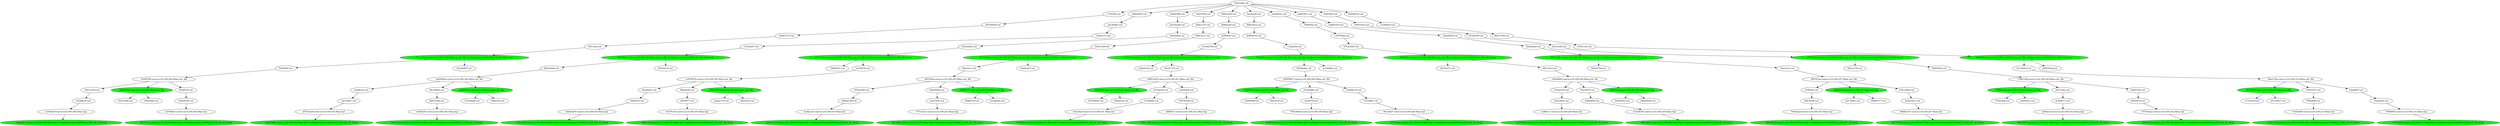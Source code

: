 strict digraph "reflow flowgraph sha256:cbdfbcbd19b6babc9e0499b1729a2b125bcbb8c05296638291e258ef84bb1d99" {
// Node definitions.
"00de11f7-val-";
"01ff5dd3-val-";
"02586ea5-val-";
"02732dae-intern-n10.r09.s08.Main.fq1-s3://niema-test/n10/r09/n10.r09.s08_R1.fastq" [
fillcolor=green
style=filled
];
"044b5170-val-";
"05cd109b-val-";
"08b2dbdd-val-";
"08ee5ccc-val-";
"09fc7637-intern-n10.r09.s02.Main.fq2-s3://niema-test/n10/r09/n10.r09.s02_R2.fastq" [
fillcolor=green
style=filled
];
"0d27b96c-intern-n10.r09.s04.Main.fq1-s3://niema-test/n10/r09/n10.r09.s04_R1.fastq" [
fillcolor=green
style=filled
];
"0debba94-coerce-n10.r09.s05.Main.fq1";
"0ea08a9e-val-";
"0eddea67-val-";
"13791ffe-val-";
"148756aa-val-";
"1c741839-val-";
"1d174dbc-val-";
"1da0b3ec-val-";
"1e05fd04-intern-n10.r09.s09.Main.fq1-s3://niema-test/n10/r09/n10.r09.s09_R1.fastq" [
fillcolor=green
style=filled
];
"1eae40d2-val-";
"209a5bd3-val-";
"21c3d002-val-";
"22bec776-val-";
"246aa0e8-exec-n10.r09.s07.Main.out_file" [
fillcolor=green
style=filled
];
"24e8c4d8-val-";
"2623637c-val-";
"266a472d-val-";
"268254a8-val-";
"26d82a6a-val-";
"29135837-val-";
"2abb2e54-val-";
"2b378768-intern-n10.r09.s07.Main.fq1-s3://niema-test/n10/r09/n10.r09.s07_R1.fastq" [
fillcolor=green
style=filled
];
"2cfd9798-coerce-n10.r09.s06.Main.out_file";
"2e9deccd-coerce-n10.r09.s02.Main.fq2";
"2ef890dc-val-";
"304a7e09-val-";
"30829c00-val-";
"30a384f5-exec-n10.r09.s08.Main.out_file" [
fillcolor=green
style=filled
];
"3139dd8c-val-";
"3407b399-val-";
"34dc978e-val-";
"36f191aa-coerce-n10.r09.s07.Main.out_file";
"37138529-exec-n10.r09.s10.Main.out_file" [
fillcolor=green
style=filled
];
"384b672f-val-";
"3da12ece-val-";
"3f0c464c-intern-n10.r09.s09.Main.fq2-s3://niema-test/n10/r09/n10.r09.s09_R2.fastq" [
fillcolor=green
style=filled
];
"40013d1d-val-";
"4143dbd8-val-";
"41ed920e-val-";
"43b1a826-val-";
"467b00e8-val-";
"46830639-intern-n10.r09.s07.Main.fq2-s3://niema-test/n10/r09/n10.r09.s07_R2.fastq" [
fillcolor=green
style=filled
];
"496823e7-coerce-n10.r09.s07.Main.fq1";
"4a11fb07-val-";
"4a4fac2b-coerce-n10.r09.s03.Main.fq1";
"4faec78a-coerce-n10.r09.s10.Main.out_file";
"5269099f-val-";
"54fcb53f-val-";
"556b8dda-val-";
"578bac3b-exec-n10.r09.s02.Main.out_file" [
fillcolor=green
style=filled
];
"5c0faf60-val-";
"5c8d5082-exec-n10.r09.s06.Main.out_file" [
fillcolor=green
style=filled
];
"5d46a7d8-val-";
"5e683034-intern-n10.r09.s02.Main.fq1-s3://niema-test/n10/r09/n10.r09.s02_R1.fastq" [
fillcolor=green
style=filled
];
"5fb57b0e-extern-n10.r09.s04.Main.cp_out_file-s3://niema-test/n10/r09/n10.r09.s04.tar.gz" [
fillcolor=green
style=filled
];
"6332d682-val-";
"64c209ba-val-";
"65760665-val-";
"662cce78-val-";
"6826a41d-val-";
"6991f162-val-";
"69fa4cc2-val-";
"7096ef19-val-";
"709a42af-coerce-n10.r09.s07.Main.fq2";
"71aa04c8-extern-n10.r09.s06.Main.cp_out_file-s3://niema-test/n10/r09/n10.r09.s06.tar.gz" [
fillcolor=green
style=filled
];
"720318f2-val-";
"72204131-val-";
"72980b31-val-";
"7340107c-val-";
"738b7e8f-coerce-n10.r09.s02.Main.out_file";
"75f9df68-coerce-n10.r09.s10.Main.fq2";
"765c9bb6-coerce-n10.r09.s08.Main.fq2";
"7751423c-coerce-n10.r09.s03.Main.fq2";
"7bc71b4e-extern-n10.r09.s03.Main.cp_out_file-s3://niema-test/n10/r09/n10.r09.s03.tar.gz" [
fillcolor=green
style=filled
];
"7c65bb68-coerce-n10.r09.s10.Main.fq1";
"7c7fe642-intern-n10.r09.s01.Main.fq1-s3://niema-test/n10/r09/n10.r09.s01_R1.fastq" [
fillcolor=green
style=filled
];
"7d7cb8f1-val-";
"7f062f5a-val-";
"7f72e5b8-val-";
"7ff0a686-val-";
"81d0270d-val-";
"833d93f9-val-";
"83c511ae-intern-n10.r09.s06.Main.fq1-s3://niema-test/n10/r09/n10.r09.s06_R1.fastq" [
fillcolor=green
style=filled
];
"845fd5b3-val-";
"85dff006-exec-n10.r09.s01.Main.out_file" [
fillcolor=green
style=filled
];
"87023625-val-";
"87b5e489-val-";
"886ce6ca-val-";
"891af6a7-coerce-n10.r09.s08.Main.fq1";
"8b8a1e1c-val-";
"8bc9a62c-val-";
"8bee7544-val-";
"909ec6e4-val-";
"90f459d3-val-";
"92d8cfc9-intern-n10.r09.s08.Main.fq2-s3://niema-test/n10/r09/n10.r09.s08_R2.fastq" [
fillcolor=green
style=filled
];
"933bc07b-val-";
"940b5717-val-";
"942d564a-val-";
"94bf9943-extern-n10.r09.s10.Main.cp_out_file-s3://niema-test/n10/r09/n10.r09.s10.tar.gz" [
fillcolor=green
style=filled
];
"95ef87f2-val-";
"9757bba2-coerce-n10.r09.s02.Main.fq1";
"97ac9975-val-";
"9acdee4f-val-";
"9c53acbb-val-";
"9c57b31b-coerce-n10.r09.s05.Main.fq2";
"9e8b9416-val-";
"9f8aab2d-val-";
"a12c3c22-intern-n10.r09.s10.Main.fq1-s3://niema-test/n10/r09/n10.r09.s10_R1.fastq" [
fillcolor=green
style=filled
];
"a25e04cb-val-";
"a35111dc-extern-n10.r09.s05.Main.cp_out_file-s3://niema-test/n10/r09/n10.r09.s05.tar.gz" [
fillcolor=green
style=filled
];
"a3af453f-val-";
"a5f39f77-val-";
"a6c8002c-val-";
"a6c91725-val-";
"a76511bc-val-";
"a7a06eb5-val-";
"a87987af-extern-n10.r09.s02.Main.cp_out_file-s3://niema-test/n10/r09/n10.r09.s02.tar.gz" [
fillcolor=green
style=filled
];
"a96452cc-val-";
"aa15bb8c-val-";
"ac2b9915-exec-n10.r09.s04.Main.out_file" [
fillcolor=green
style=filled
];
"ad5c5d36-intern-n10.r09.s05.Main.fq1-s3://niema-test/n10/r09/n10.r09.s05_R1.fastq" [
fillcolor=green
style=filled
];
"ad85041c-val-";
"af05a474-val-";
"b02c822f-coerce-n10.r09.s01.Main.fq1";
"b05266b2-val-";
"b1d38c65-coerce-n10.r09.s09.Main.fq2";
"b20810c5-val-";
"b24c1010-intern-n10.r09.s03.Main.fq1-s3://niema-test/n10/r09/n10.r09.s03_R1.fastq" [
fillcolor=green
style=filled
];
"b289bc16-val-";
"b2adb967-val-";
"b410a294-val-";
"b4509f47-coerce-n10.r09.s08.Main.out_file";
"b4b02648-val-";
"b872f3aa-coerce-n10.r09.s03.Main.out_file";
"bd8e6f58-val-";
"bdca38ac-val-";
"be4982be-coerce-n10.r09.s04.Main.out_file";
"be923a51-val-";
"be9f2b71-exec-n10.r09.s03.Main.out_file" [
fillcolor=green
style=filled
];
"bf331abc-val-";
"c2976b4e-coerce-n10.r09.s06.Main.fq1";
"c3d2ef0a-val-";
"c40010c0-val-";
"c5fd4364-val-";
"c8dfa5c8-val-";
"c96e1188-intern-n10.r09.s01.Main.fq2-s3://niema-test/n10/r09/n10.r09.s01_R2.fastq" [
fillcolor=green
style=filled
];
"c98ce8d2-val-";
"c9e9dfb9-coerce-n10.r09.s09.Main.out_file";
"ca74bd3f-coerce-n10.r09.s06.Main.fq2";
"ce9f8c1c-coerce-n10.r09.s09.Main.fq1";
"cf5837f5-exec-n10.r09.s05.Main.out_file" [
fillcolor=green
style=filled
];
"d020ad0a-val-";
"d3cc5c9d-val-";
"d4f61a45-coerce-n10.r09.s01.Main.out_file";
"d4ff457c-coerce-n10.r09.s01.Main.fq2";
"d54d0910-val-";
"d6b7ac8d-val-";
"d76324a9-coerce-n10.r09.s04.Main.fq1";
"dbbf5d3c-extern-n10.r09.s09.Main.cp_out_file-s3://niema-test/n10/r09/n10.r09.s09.tar.gz" [
fillcolor=green
style=filled
];
"dc009c11-val-";
"df461c8b-extern-n10.r09.s07.Main.cp_out_file-s3://niema-test/n10/r09/n10.r09.s07.tar.gz" [
fillcolor=green
style=filled
];
"df6125e3-val-";
"e19df255-coerce-n10.r09.s04.Main.fq2";
"e774a0f2-intern-n10.r09.s10.Main.fq2-s3://niema-test/n10/r09/n10.r09.s10_R2.fastq" [
fillcolor=green
style=filled
];
"e7b16e87-val-";
"e8aaaf2c-intern-n10.r09.s06.Main.fq2-s3://niema-test/n10/r09/n10.r09.s06_R2.fastq" [
fillcolor=green
style=filled
];
"eaca744c-val-";
"ec953879-coerce-n10.r09.s05.Main.out_file";
"ee74c31d-extern-n10.r09.s01.Main.cp_out_file-s3://niema-test/n10/r09/n10.r09.s01.tar.gz" [
fillcolor=green
style=filled
];
"eed3dd9b-val-";
"ef00c334-intern-n10.r09.s05.Main.fq2-s3://niema-test/n10/r09/n10.r09.s05_R2.fastq" [
fillcolor=green
style=filled
];
"f39c0442-exec-n10.r09.s09.Main.out_file" [
fillcolor=green
style=filled
];
"f7a4fd2a-extern-n10.r09.s08.Main.cp_out_file-s3://niema-test/n10/r09/n10.r09.s08.tar.gz" [
fillcolor=green
style=filled
];
"f9122322-intern-n10.r09.s04.Main.fq2-s3://niema-test/n10/r09/n10.r09.s04_R2.fastq" [
fillcolor=green
style=filled
];
"fa10047b-val-";
"fa1cf845-intern-n10.r09.s03.Main.fq2-s3://niema-test/n10/r09/n10.r09.s03_R2.fastq" [
fillcolor=green
style=filled
];
"fa9ad0f7-val-";
"fb8c5e54-val-";
"fc611daf-val-";
"fdd852a0-val-";
"fdd8702e-val-";

// Edge definitions.
"00de11f7-val-" -> "8b8a1e1c-val-" [dynamic=false];
"01ff5dd3-val-" -> "fb8c5e54-val-" [dynamic=false];
"02586ea5-val-" -> "ca74bd3f-coerce-n10.r09.s06.Main.fq2" [dynamic=false];
"044b5170-val-" -> "fc611daf-val-" [dynamic=false];
"08b2dbdd-val-" -> "be4982be-coerce-n10.r09.s04.Main.out_file" [dynamic=false];
"08ee5ccc-val-" -> "b872f3aa-coerce-n10.r09.s03.Main.out_file" [dynamic=false];
"0debba94-coerce-n10.r09.s05.Main.fq1" -> "ad5c5d36-intern-n10.r09.s05.Main.fq1-s3://niema-test/n10/r09/n10.r09.s05_R1.fastq" [dynamic=false];
"0ea08a9e-val-" -> "26d82a6a-val-" [dynamic=false];
"13791ffe-val-" -> "467b00e8-val-" [dynamic=false];
"148756aa-val-" -> "87023625-val-" [dynamic=false];
"1da0b3ec-val-" -> "4a11fb07-val-" [dynamic=false];
"1eae40d2-val-" -> "75f9df68-coerce-n10.r09.s10.Main.fq2" [dynamic=false];
"209a5bd3-val-" -> "aa15bb8c-val-" [dynamic=false];
"21c3d002-val-" -> "4faec78a-coerce-n10.r09.s10.Main.out_file" [dynamic=false];
"246aa0e8-exec-n10.r09.s07.Main.out_file" -> "1d174dbc-val-" [
dynamic=true
color=blue
];
"246aa0e8-exec-n10.r09.s07.Main.out_file" -> "940b5717-val-" [
dynamic=true
color=blue
];
"24e8c4d8-val-" -> "b410a294-val-" [dynamic=false];
"26d82a6a-val-" -> "df461c8b-extern-n10.r09.s07.Main.cp_out_file-s3://niema-test/n10/r09/n10.r09.s07.tar.gz" [dynamic=false];
"2cfd9798-coerce-n10.r09.s06.Main.out_file" -> "40013d1d-val-" [dynamic=false];
"2cfd9798-coerce-n10.r09.s06.Main.out_file" -> "5c8d5082-exec-n10.r09.s06.Main.out_file" [
dynamic=true
color=blue
];
"2cfd9798-coerce-n10.r09.s06.Main.out_file" -> "95ef87f2-val-" [dynamic=false];
"2e9deccd-coerce-n10.r09.s02.Main.fq2" -> "09fc7637-intern-n10.r09.s02.Main.fq2-s3://niema-test/n10/r09/n10.r09.s02_R2.fastq" [dynamic=false];
"2ef890dc-val-" -> "81d0270d-val-" [dynamic=false];
"304a7e09-val-" -> "7bc71b4e-extern-n10.r09.s03.Main.cp_out_file-s3://niema-test/n10/r09/n10.r09.s03.tar.gz" [dynamic=false];
"30829c00-val-" -> "c2976b4e-coerce-n10.r09.s06.Main.fq1" [dynamic=false];
"30a384f5-exec-n10.r09.s08.Main.out_file" -> "5269099f-val-" [
dynamic=true
color=blue
];
"30a384f5-exec-n10.r09.s08.Main.out_file" -> "54fcb53f-val-" [
dynamic=true
color=blue
];
"3139dd8c-val-" -> "b02c822f-coerce-n10.r09.s01.Main.fq1" [dynamic=false];
"3407b399-val-" -> "d4ff457c-coerce-n10.r09.s01.Main.fq2" [dynamic=false];
"34dc978e-val-" -> "00de11f7-val-" [dynamic=false];
"36f191aa-coerce-n10.r09.s07.Main.out_file" -> "01ff5dd3-val-" [dynamic=false];
"36f191aa-coerce-n10.r09.s07.Main.out_file" -> "246aa0e8-exec-n10.r09.s07.Main.out_file" [
dynamic=true
color=blue
];
"36f191aa-coerce-n10.r09.s07.Main.out_file" -> "43b1a826-val-" [dynamic=false];
"37138529-exec-n10.r09.s10.Main.out_file" -> "1c741839-val-" [
dynamic=true
color=blue
];
"37138529-exec-n10.r09.s10.Main.out_file" -> "29135837-val-" [
dynamic=true
color=blue
];
"3da12ece-val-" -> "36f191aa-coerce-n10.r09.s07.Main.out_file" [dynamic=false];
"40013d1d-val-" -> "02586ea5-val-" [dynamic=false];
"43b1a826-val-" -> "be923a51-val-" [dynamic=false];
"467b00e8-val-" -> "044b5170-val-" [dynamic=false];
"496823e7-coerce-n10.r09.s07.Main.fq1" -> "2b378768-intern-n10.r09.s07.Main.fq1-s3://niema-test/n10/r09/n10.r09.s07_R1.fastq" [dynamic=false];
"4a11fb07-val-" -> "d76324a9-coerce-n10.r09.s04.Main.fq1" [dynamic=false];
"4a4fac2b-coerce-n10.r09.s03.Main.fq1" -> "b24c1010-intern-n10.r09.s03.Main.fq1-s3://niema-test/n10/r09/n10.r09.s03_R1.fastq" [dynamic=false];
"4faec78a-coerce-n10.r09.s10.Main.out_file" -> "37138529-exec-n10.r09.s10.Main.out_file" [
dynamic=true
color=blue
];
"4faec78a-coerce-n10.r09.s10.Main.out_file" -> "7340107c-val-" [dynamic=false];
"4faec78a-coerce-n10.r09.s10.Main.out_file" -> "fa9ad0f7-val-" [dynamic=false];
"556b8dda-val-" -> "b4509f47-coerce-n10.r09.s08.Main.out_file" [dynamic=false];
"578bac3b-exec-n10.r09.s02.Main.out_file" -> "7f72e5b8-val-" [
dynamic=true
color=blue
];
"578bac3b-exec-n10.r09.s02.Main.out_file" -> "a96452cc-val-" [
dynamic=true
color=blue
];
"5c0faf60-val-" -> "2cfd9798-coerce-n10.r09.s06.Main.out_file" [dynamic=false];
"5c8d5082-exec-n10.r09.s06.Main.out_file" -> "05cd109b-val-" [
dynamic=true
color=blue
];
"5c8d5082-exec-n10.r09.s06.Main.out_file" -> "c98ce8d2-val-" [
dynamic=true
color=blue
];
"5d46a7d8-val-" -> "4a4fac2b-coerce-n10.r09.s03.Main.fq1" [dynamic=false];
"5fb57b0e-extern-n10.r09.s04.Main.cp_out_file-s3://niema-test/n10/r09/n10.r09.s04.tar.gz" -> "08b2dbdd-val-" [dynamic=false];
"5fb57b0e-extern-n10.r09.s04.Main.cp_out_file-s3://niema-test/n10/r09/n10.r09.s04.tar.gz" -> "6826a41d-val-" [
dynamic=true
color=blue
];
"6332d682-val-" -> "a3af453f-val-" [dynamic=false];
"64c209ba-val-" -> "d6b7ac8d-val-" [dynamic=false];
"6991f162-val-" -> "833d93f9-val-" [dynamic=false];
"7096ef19-val-" -> "0debba94-coerce-n10.r09.s05.Main.fq1" [dynamic=false];
"709a42af-coerce-n10.r09.s07.Main.fq2" -> "46830639-intern-n10.r09.s07.Main.fq2-s3://niema-test/n10/r09/n10.r09.s07_R2.fastq" [dynamic=false];
"71aa04c8-extern-n10.r09.s06.Main.cp_out_file-s3://niema-test/n10/r09/n10.r09.s06.tar.gz" -> "5c0faf60-val-" [dynamic=false];
"71aa04c8-extern-n10.r09.s06.Main.cp_out_file-s3://niema-test/n10/r09/n10.r09.s06.tar.gz" -> "b2adb967-val-" [
dynamic=true
color=blue
];
"720318f2-val-" -> "13791ffe-val-" [dynamic=false];
"720318f2-val-" -> "209a5bd3-val-" [dynamic=false];
"720318f2-val-" -> "24e8c4d8-val-" [dynamic=false];
"720318f2-val-" -> "34dc978e-val-" [dynamic=false];
"720318f2-val-" -> "909ec6e4-val-" [dynamic=false];
"720318f2-val-" -> "9acdee4f-val-" [dynamic=false];
"720318f2-val-" -> "a6c8002c-val-" [dynamic=false];
"720318f2-val-" -> "ad85041c-val-" [dynamic=false];
"720318f2-val-" -> "c5fd4364-val-" [dynamic=false];
"720318f2-val-" -> "d54d0910-val-" [dynamic=false];
"72204131-val-" -> "e7b16e87-val-" [dynamic=false];
"7340107c-val-" -> "7ff0a686-val-" [dynamic=false];
"738b7e8f-coerce-n10.r09.s02.Main.out_file" -> "578bac3b-exec-n10.r09.s02.Main.out_file" [
dynamic=true
color=blue
];
"738b7e8f-coerce-n10.r09.s02.Main.out_file" -> "bf331abc-val-" [dynamic=false];
"738b7e8f-coerce-n10.r09.s02.Main.out_file" -> "fdd8702e-val-" [dynamic=false];
"75f9df68-coerce-n10.r09.s10.Main.fq2" -> "e774a0f2-intern-n10.r09.s10.Main.fq2-s3://niema-test/n10/r09/n10.r09.s10_R2.fastq" [dynamic=false];
"765c9bb6-coerce-n10.r09.s08.Main.fq2" -> "92d8cfc9-intern-n10.r09.s08.Main.fq2-s3://niema-test/n10/r09/n10.r09.s08_R2.fastq" [dynamic=false];
"7751423c-coerce-n10.r09.s03.Main.fq2" -> "fa1cf845-intern-n10.r09.s03.Main.fq2-s3://niema-test/n10/r09/n10.r09.s03_R2.fastq" [dynamic=false];
"7bc71b4e-extern-n10.r09.s03.Main.cp_out_file-s3://niema-test/n10/r09/n10.r09.s03.tar.gz" -> "08ee5ccc-val-" [dynamic=false];
"7bc71b4e-extern-n10.r09.s03.Main.cp_out_file-s3://niema-test/n10/r09/n10.r09.s03.tar.gz" -> "0eddea67-val-" [
dynamic=true
color=blue
];
"7c65bb68-coerce-n10.r09.s10.Main.fq1" -> "a12c3c22-intern-n10.r09.s10.Main.fq1-s3://niema-test/n10/r09/n10.r09.s10_R1.fastq" [dynamic=false];
"7d7cb8f1-val-" -> "891af6a7-coerce-n10.r09.s08.Main.fq1" [dynamic=false];
"7f062f5a-val-" -> "148756aa-val-" [dynamic=false];
"7ff0a686-val-" -> "7c65bb68-coerce-n10.r09.s10.Main.fq1" [dynamic=false];
"81d0270d-val-" -> "ee74c31d-extern-n10.r09.s01.Main.cp_out_file-s3://niema-test/n10/r09/n10.r09.s01.tar.gz" [dynamic=false];
"833d93f9-val-" -> "d3cc5c9d-val-" [dynamic=false];
"85dff006-exec-n10.r09.s01.Main.out_file" -> "65760665-val-" [
dynamic=true
color=blue
];
"85dff006-exec-n10.r09.s01.Main.out_file" -> "69fa4cc2-val-" [
dynamic=true
color=blue
];
"87023625-val-" -> "dbbf5d3c-extern-n10.r09.s09.Main.cp_out_file-s3://niema-test/n10/r09/n10.r09.s09.tar.gz" [dynamic=false];
"87b5e489-val-" -> "5d46a7d8-val-" [dynamic=false];
"886ce6ca-val-" -> "9e8b9416-val-" [dynamic=false];
"891af6a7-coerce-n10.r09.s08.Main.fq1" -> "02732dae-intern-n10.r09.s08.Main.fq1-s3://niema-test/n10/r09/n10.r09.s08_R1.fastq" [dynamic=false];
"8b8a1e1c-val-" -> "304a7e09-val-" [dynamic=false];
"8bc9a62c-val-" -> "7096ef19-val-" [dynamic=false];
"8bee7544-val-" -> "a76511bc-val-" [dynamic=false];
"909ec6e4-val-" -> "fdd852a0-val-" [dynamic=false];
"90f459d3-val-" -> "738b7e8f-coerce-n10.r09.s02.Main.out_file" [dynamic=false];
"933bc07b-val-" -> "bdca38ac-val-" [dynamic=false];
"942d564a-val-" -> "eaca744c-val-" [dynamic=false];
"94bf9943-extern-n10.r09.s10.Main.cp_out_file-s3://niema-test/n10/r09/n10.r09.s10.tar.gz" -> "21c3d002-val-" [dynamic=false];
"94bf9943-extern-n10.r09.s10.Main.cp_out_file-s3://niema-test/n10/r09/n10.r09.s10.tar.gz" -> "268254a8-val-" [
dynamic=true
color=blue
];
"95ef87f2-val-" -> "30829c00-val-" [dynamic=false];
"9757bba2-coerce-n10.r09.s02.Main.fq1" -> "5e683034-intern-n10.r09.s02.Main.fq1-s3://niema-test/n10/r09/n10.r09.s02_R1.fastq" [dynamic=false];
"97ac9975-val-" -> "bd8e6f58-val-" [dynamic=false];
"9acdee4f-val-" -> "886ce6ca-val-" [dynamic=false];
"9c53acbb-val-" -> "3139dd8c-val-" [dynamic=false];
"9c57b31b-coerce-n10.r09.s05.Main.fq2" -> "ef00c334-intern-n10.r09.s05.Main.fq2-s3://niema-test/n10/r09/n10.r09.s05_R2.fastq" [dynamic=false];
"9e8b9416-val-" -> "c3d2ef0a-val-" [dynamic=false];
"9f8aab2d-val-" -> "a5f39f77-val-" [dynamic=false];
"a25e04cb-val-" -> "3407b399-val-" [dynamic=false];
"a35111dc-extern-n10.r09.s05.Main.cp_out_file-s3://niema-test/n10/r09/n10.r09.s05.tar.gz" -> "72980b31-val-" [
dynamic=true
color=blue
];
"a35111dc-extern-n10.r09.s05.Main.cp_out_file-s3://niema-test/n10/r09/n10.r09.s05.tar.gz" -> "fa10047b-val-" [dynamic=false];
"a3af453f-val-" -> "765c9bb6-coerce-n10.r09.s08.Main.fq2" [dynamic=false];
"a5f39f77-val-" -> "9c57b31b-coerce-n10.r09.s05.Main.fq2" [dynamic=false];
"a6c8002c-val-" -> "7f062f5a-val-" [dynamic=false];
"a6c91725-val-" -> "d4f61a45-coerce-n10.r09.s01.Main.out_file" [dynamic=false];
"a76511bc-val-" -> "94bf9943-extern-n10.r09.s10.Main.cp_out_file-s3://niema-test/n10/r09/n10.r09.s10.tar.gz" [dynamic=false];
"a7a06eb5-val-" -> "8bee7544-val-" [dynamic=false];
"a87987af-extern-n10.r09.s02.Main.cp_out_file-s3://niema-test/n10/r09/n10.r09.s02.tar.gz" -> "662cce78-val-" [
dynamic=true
color=blue
];
"a87987af-extern-n10.r09.s02.Main.cp_out_file-s3://niema-test/n10/r09/n10.r09.s02.tar.gz" -> "90f459d3-val-" [dynamic=false];
"aa15bb8c-val-" -> "72204131-val-" [dynamic=false];
"ac2b9915-exec-n10.r09.s04.Main.out_file" -> "4143dbd8-val-" [
dynamic=true
color=blue
];
"ac2b9915-exec-n10.r09.s04.Main.out_file" -> "c8dfa5c8-val-" [
dynamic=true
color=blue
];
"ad85041c-val-" -> "b20810c5-val-" [dynamic=false];
"af05a474-val-" -> "9757bba2-coerce-n10.r09.s02.Main.fq1" [dynamic=false];
"b02c822f-coerce-n10.r09.s01.Main.fq1" -> "7c7fe642-intern-n10.r09.s01.Main.fq1-s3://niema-test/n10/r09/n10.r09.s01_R1.fastq" [dynamic=false];
"b05266b2-val-" -> "a35111dc-extern-n10.r09.s05.Main.cp_out_file-s3://niema-test/n10/r09/n10.r09.s05.tar.gz" [dynamic=false];
"b1d38c65-coerce-n10.r09.s09.Main.fq2" -> "3f0c464c-intern-n10.r09.s09.Main.fq2-s3://niema-test/n10/r09/n10.r09.s09_R2.fastq" [dynamic=false];
"b20810c5-val-" -> "0ea08a9e-val-" [dynamic=false];
"b289bc16-val-" -> "7d7cb8f1-val-" [dynamic=false];
"b410a294-val-" -> "d020ad0a-val-" [dynamic=false];
"b4509f47-coerce-n10.r09.s08.Main.out_file" -> "30a384f5-exec-n10.r09.s08.Main.out_file" [
dynamic=true
color=blue
];
"b4509f47-coerce-n10.r09.s08.Main.out_file" -> "6332d682-val-" [dynamic=false];
"b4509f47-coerce-n10.r09.s08.Main.out_file" -> "b289bc16-val-" [dynamic=false];
"b872f3aa-coerce-n10.r09.s03.Main.out_file" -> "87b5e489-val-" [dynamic=false];
"b872f3aa-coerce-n10.r09.s03.Main.out_file" -> "942d564a-val-" [dynamic=false];
"b872f3aa-coerce-n10.r09.s03.Main.out_file" -> "be9f2b71-exec-n10.r09.s03.Main.out_file" [
dynamic=true
color=blue
];
"bd8e6f58-val-" -> "b1d38c65-coerce-n10.r09.s09.Main.fq2" [dynamic=false];
"bdca38ac-val-" -> "ce9f8c1c-coerce-n10.r09.s09.Main.fq1" [dynamic=false];
"be4982be-coerce-n10.r09.s04.Main.out_file" -> "1da0b3ec-val-" [dynamic=false];
"be4982be-coerce-n10.r09.s04.Main.out_file" -> "64c209ba-val-" [dynamic=false];
"be4982be-coerce-n10.r09.s04.Main.out_file" -> "ac2b9915-exec-n10.r09.s04.Main.out_file" [
dynamic=true
color=blue
];
"be923a51-val-" -> "496823e7-coerce-n10.r09.s07.Main.fq1" [dynamic=false];
"be9f2b71-exec-n10.r09.s03.Main.out_file" -> "384b672f-val-" [
dynamic=true
color=blue
];
"be9f2b71-exec-n10.r09.s03.Main.out_file" -> "41ed920e-val-" [
dynamic=true
color=blue
];
"bf331abc-val-" -> "dc009c11-val-" [dynamic=false];
"c2976b4e-coerce-n10.r09.s06.Main.fq1" -> "83c511ae-intern-n10.r09.s06.Main.fq1-s3://niema-test/n10/r09/n10.r09.s06_R1.fastq" [dynamic=false];
"c3d2ef0a-val-" -> "f7a4fd2a-extern-n10.r09.s08.Main.cp_out_file-s3://niema-test/n10/r09/n10.r09.s08.tar.gz" [dynamic=false];
"c5fd4364-val-" -> "6991f162-val-" [dynamic=false];
"c9e9dfb9-coerce-n10.r09.s09.Main.out_file" -> "933bc07b-val-" [dynamic=false];
"c9e9dfb9-coerce-n10.r09.s09.Main.out_file" -> "97ac9975-val-" [dynamic=false];
"c9e9dfb9-coerce-n10.r09.s09.Main.out_file" -> "f39c0442-exec-n10.r09.s09.Main.out_file" [
dynamic=true
color=blue
];
"ca74bd3f-coerce-n10.r09.s06.Main.fq2" -> "e8aaaf2c-intern-n10.r09.s06.Main.fq2-s3://niema-test/n10/r09/n10.r09.s06_R2.fastq" [dynamic=false];
"ce9f8c1c-coerce-n10.r09.s09.Main.fq1" -> "1e05fd04-intern-n10.r09.s09.Main.fq1-s3://niema-test/n10/r09/n10.r09.s09_R1.fastq" [dynamic=false];
"cf5837f5-exec-n10.r09.s05.Main.out_file" -> "22bec776-val-" [
dynamic=true
color=blue
];
"cf5837f5-exec-n10.r09.s05.Main.out_file" -> "c40010c0-val-" [
dynamic=true
color=blue
];
"d020ad0a-val-" -> "b05266b2-val-" [dynamic=false];
"d3cc5c9d-val-" -> "a87987af-extern-n10.r09.s02.Main.cp_out_file-s3://niema-test/n10/r09/n10.r09.s02.tar.gz" [dynamic=false];
"d4f61a45-coerce-n10.r09.s01.Main.out_file" -> "85dff006-exec-n10.r09.s01.Main.out_file" [
dynamic=true
color=blue
];
"d4f61a45-coerce-n10.r09.s01.Main.out_file" -> "9c53acbb-val-" [dynamic=false];
"d4f61a45-coerce-n10.r09.s01.Main.out_file" -> "a25e04cb-val-" [dynamic=false];
"d4ff457c-coerce-n10.r09.s01.Main.fq2" -> "c96e1188-intern-n10.r09.s01.Main.fq2-s3://niema-test/n10/r09/n10.r09.s01_R2.fastq" [dynamic=false];
"d54d0910-val-" -> "a7a06eb5-val-" [dynamic=false];
"d6b7ac8d-val-" -> "e19df255-coerce-n10.r09.s04.Main.fq2" [dynamic=false];
"d76324a9-coerce-n10.r09.s04.Main.fq1" -> "0d27b96c-intern-n10.r09.s04.Main.fq1-s3://niema-test/n10/r09/n10.r09.s04_R1.fastq" [dynamic=false];
"dbbf5d3c-extern-n10.r09.s09.Main.cp_out_file-s3://niema-test/n10/r09/n10.r09.s09.tar.gz" -> "2623637c-val-" [
dynamic=true
color=blue
];
"dbbf5d3c-extern-n10.r09.s09.Main.cp_out_file-s3://niema-test/n10/r09/n10.r09.s09.tar.gz" -> "df6125e3-val-" [dynamic=false];
"dc009c11-val-" -> "2e9deccd-coerce-n10.r09.s02.Main.fq2" [dynamic=false];
"df461c8b-extern-n10.r09.s07.Main.cp_out_file-s3://niema-test/n10/r09/n10.r09.s07.tar.gz" -> "266a472d-val-" [
dynamic=true
color=blue
];
"df461c8b-extern-n10.r09.s07.Main.cp_out_file-s3://niema-test/n10/r09/n10.r09.s07.tar.gz" -> "3da12ece-val-" [dynamic=false];
"df6125e3-val-" -> "c9e9dfb9-coerce-n10.r09.s09.Main.out_file" [dynamic=false];
"e19df255-coerce-n10.r09.s04.Main.fq2" -> "f9122322-intern-n10.r09.s04.Main.fq2-s3://niema-test/n10/r09/n10.r09.s04_R2.fastq" [dynamic=false];
"e7b16e87-val-" -> "5fb57b0e-extern-n10.r09.s04.Main.cp_out_file-s3://niema-test/n10/r09/n10.r09.s04.tar.gz" [dynamic=false];
"eaca744c-val-" -> "7751423c-coerce-n10.r09.s03.Main.fq2" [dynamic=false];
"ec953879-coerce-n10.r09.s05.Main.out_file" -> "8bc9a62c-val-" [dynamic=false];
"ec953879-coerce-n10.r09.s05.Main.out_file" -> "9f8aab2d-val-" [dynamic=false];
"ec953879-coerce-n10.r09.s05.Main.out_file" -> "cf5837f5-exec-n10.r09.s05.Main.out_file" [
dynamic=true
color=blue
];
"ee74c31d-extern-n10.r09.s01.Main.cp_out_file-s3://niema-test/n10/r09/n10.r09.s01.tar.gz" -> "2abb2e54-val-" [
dynamic=true
color=blue
];
"ee74c31d-extern-n10.r09.s01.Main.cp_out_file-s3://niema-test/n10/r09/n10.r09.s01.tar.gz" -> "a6c91725-val-" [dynamic=false];
"f39c0442-exec-n10.r09.s09.Main.out_file" -> "845fd5b3-val-" [
dynamic=true
color=blue
];
"f39c0442-exec-n10.r09.s09.Main.out_file" -> "b4b02648-val-" [
dynamic=true
color=blue
];
"f7a4fd2a-extern-n10.r09.s08.Main.cp_out_file-s3://niema-test/n10/r09/n10.r09.s08.tar.gz" -> "556b8dda-val-" [dynamic=false];
"f7a4fd2a-extern-n10.r09.s08.Main.cp_out_file-s3://niema-test/n10/r09/n10.r09.s08.tar.gz" -> "eed3dd9b-val-" [
dynamic=true
color=blue
];
"fa10047b-val-" -> "ec953879-coerce-n10.r09.s05.Main.out_file" [dynamic=false];
"fa9ad0f7-val-" -> "1eae40d2-val-" [dynamic=false];
"fb8c5e54-val-" -> "709a42af-coerce-n10.r09.s07.Main.fq2" [dynamic=false];
"fc611daf-val-" -> "71aa04c8-extern-n10.r09.s06.Main.cp_out_file-s3://niema-test/n10/r09/n10.r09.s06.tar.gz" [dynamic=false];
"fdd852a0-val-" -> "2ef890dc-val-" [dynamic=false];
"fdd8702e-val-" -> "af05a474-val-" [dynamic=false];
}